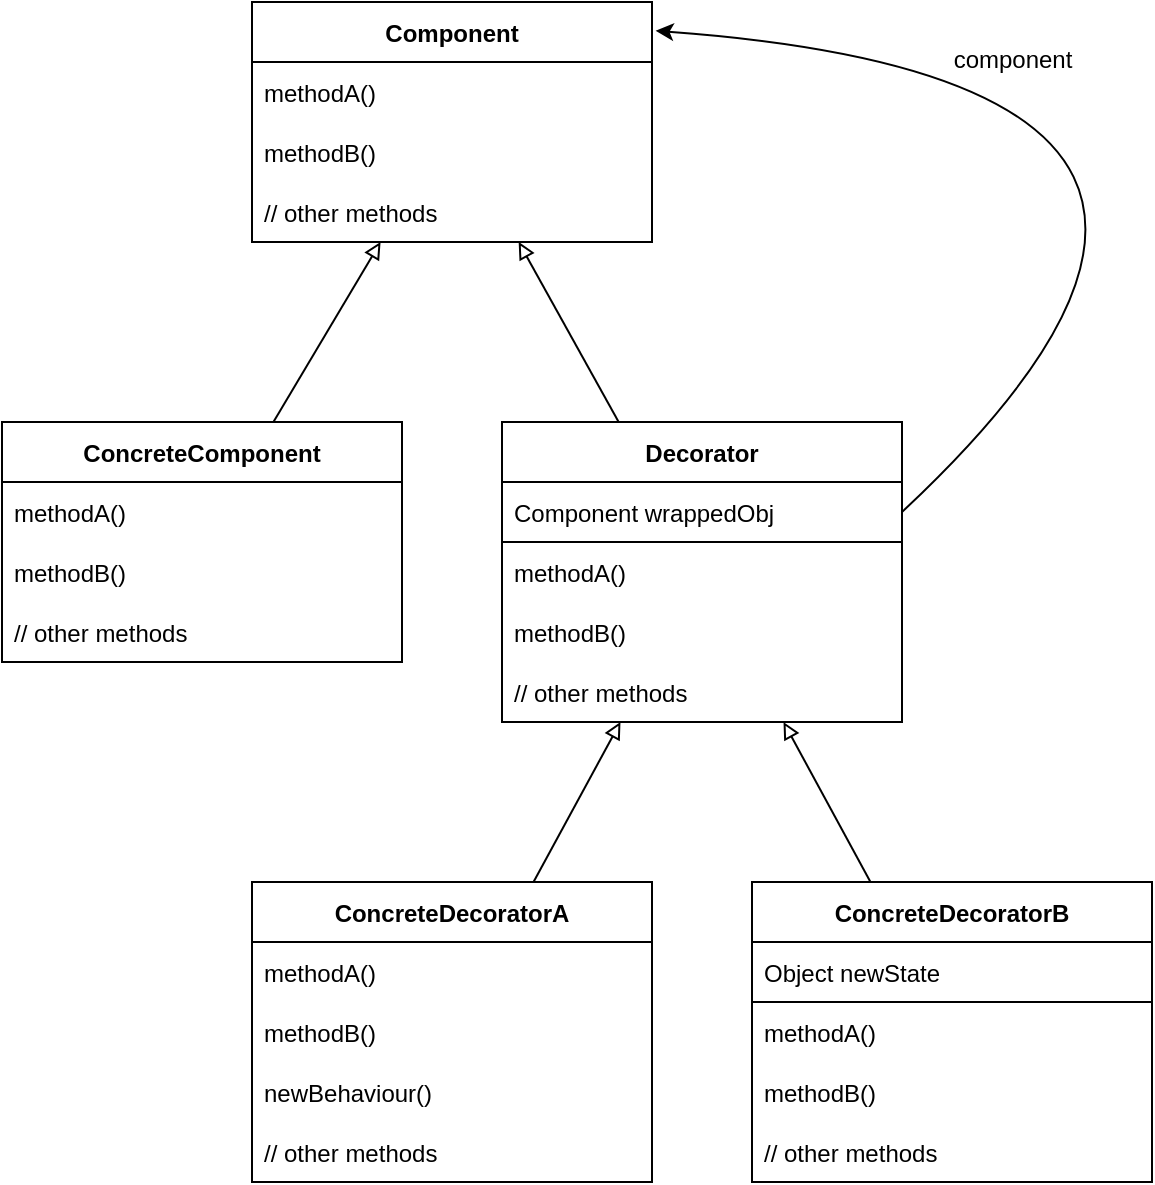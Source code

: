 <mxfile version="20.7.4" type="device"><diagram id="ahAyE9eUKxN_0jiChCt0" name="Sayfa -1"><mxGraphModel dx="698" dy="837" grid="1" gridSize="10" guides="1" tooltips="1" connect="1" arrows="1" fold="1" page="1" pageScale="1" pageWidth="827" pageHeight="1169" math="0" shadow="0"><root><mxCell id="0"/><mxCell id="1" parent="0"/><mxCell id="x5Z5FLF_16gijlX6hyeA-12" value="Component" style="swimlane;fontStyle=1;childLayout=stackLayout;horizontal=1;startSize=30;horizontalStack=0;resizeParent=1;resizeParentMax=0;resizeLast=0;collapsible=1;marginBottom=0;" parent="1" vertex="1"><mxGeometry x="275" y="330" width="200" height="120" as="geometry"/></mxCell><mxCell id="x5Z5FLF_16gijlX6hyeA-13" value="methodA()" style="text;strokeColor=none;fillColor=none;align=left;verticalAlign=middle;spacingLeft=4;spacingRight=4;overflow=hidden;points=[[0,0.5],[1,0.5]];portConstraint=eastwest;rotatable=0;" parent="x5Z5FLF_16gijlX6hyeA-12" vertex="1"><mxGeometry y="30" width="200" height="30" as="geometry"/></mxCell><mxCell id="x5Z5FLF_16gijlX6hyeA-14" value="methodB()" style="text;strokeColor=none;fillColor=none;align=left;verticalAlign=middle;spacingLeft=4;spacingRight=4;overflow=hidden;points=[[0,0.5],[1,0.5]];portConstraint=eastwest;rotatable=0;" parent="x5Z5FLF_16gijlX6hyeA-12" vertex="1"><mxGeometry y="60" width="200" height="30" as="geometry"/></mxCell><mxCell id="x5Z5FLF_16gijlX6hyeA-15" value="// other methods" style="text;strokeColor=none;fillColor=none;align=left;verticalAlign=middle;spacingLeft=4;spacingRight=4;overflow=hidden;points=[[0,0.5],[1,0.5]];portConstraint=eastwest;rotatable=0;" parent="x5Z5FLF_16gijlX6hyeA-12" vertex="1"><mxGeometry y="90" width="200" height="30" as="geometry"/></mxCell><mxCell id="x5Z5FLF_16gijlX6hyeA-19" value="ConcreteComponent" style="swimlane;fontStyle=1;childLayout=stackLayout;horizontal=1;startSize=30;horizontalStack=0;resizeParent=1;resizeParentMax=0;resizeLast=0;collapsible=1;marginBottom=0;" parent="1" vertex="1"><mxGeometry x="150" y="540" width="200" height="120" as="geometry"/></mxCell><mxCell id="x5Z5FLF_16gijlX6hyeA-20" value="methodA()" style="text;strokeColor=none;fillColor=none;align=left;verticalAlign=middle;spacingLeft=4;spacingRight=4;overflow=hidden;points=[[0,0.5],[1,0.5]];portConstraint=eastwest;rotatable=0;" parent="x5Z5FLF_16gijlX6hyeA-19" vertex="1"><mxGeometry y="30" width="200" height="30" as="geometry"/></mxCell><mxCell id="x5Z5FLF_16gijlX6hyeA-21" value="methodB()" style="text;strokeColor=none;fillColor=none;align=left;verticalAlign=middle;spacingLeft=4;spacingRight=4;overflow=hidden;points=[[0,0.5],[1,0.5]];portConstraint=eastwest;rotatable=0;" parent="x5Z5FLF_16gijlX6hyeA-19" vertex="1"><mxGeometry y="60" width="200" height="30" as="geometry"/></mxCell><mxCell id="ljtGOX-uQOv-8DyHf20Q-1" value="// other methods" style="text;strokeColor=none;fillColor=none;align=left;verticalAlign=middle;spacingLeft=4;spacingRight=4;overflow=hidden;points=[[0,0.5],[1,0.5]];portConstraint=eastwest;rotatable=0;" parent="x5Z5FLF_16gijlX6hyeA-19" vertex="1"><mxGeometry y="90" width="200" height="30" as="geometry"/></mxCell><mxCell id="x5Z5FLF_16gijlX6hyeA-26" value="" style="endArrow=block;html=1;rounded=0;endFill=0;" parent="1" source="x5Z5FLF_16gijlX6hyeA-19" target="x5Z5FLF_16gijlX6hyeA-12" edge="1"><mxGeometry width="50" height="50" relative="1" as="geometry"><mxPoint x="293" y="595" as="sourcePoint"/><mxPoint x="293" y="645" as="targetPoint"/></mxGeometry></mxCell><mxCell id="ljtGOX-uQOv-8DyHf20Q-2" value="Decorator" style="swimlane;fontStyle=1;childLayout=stackLayout;horizontal=1;startSize=30;horizontalStack=0;resizeParent=1;resizeParentMax=0;resizeLast=0;collapsible=1;marginBottom=0;" parent="1" vertex="1"><mxGeometry x="400" y="540" width="200" height="150" as="geometry"/></mxCell><mxCell id="ljtGOX-uQOv-8DyHf20Q-6" value="Component wrappedObj" style="text;strokeColor=default;fillColor=none;align=left;verticalAlign=middle;spacingLeft=4;spacingRight=4;overflow=hidden;points=[[0,0.5],[1,0.5]];portConstraint=eastwest;rotatable=0;" parent="ljtGOX-uQOv-8DyHf20Q-2" vertex="1"><mxGeometry y="30" width="200" height="30" as="geometry"/></mxCell><mxCell id="ljtGOX-uQOv-8DyHf20Q-3" value="methodA()" style="text;strokeColor=none;fillColor=none;align=left;verticalAlign=middle;spacingLeft=4;spacingRight=4;overflow=hidden;points=[[0,0.5],[1,0.5]];portConstraint=eastwest;rotatable=0;" parent="ljtGOX-uQOv-8DyHf20Q-2" vertex="1"><mxGeometry y="60" width="200" height="30" as="geometry"/></mxCell><mxCell id="ljtGOX-uQOv-8DyHf20Q-4" value="methodB()" style="text;strokeColor=none;fillColor=none;align=left;verticalAlign=middle;spacingLeft=4;spacingRight=4;overflow=hidden;points=[[0,0.5],[1,0.5]];portConstraint=eastwest;rotatable=0;" parent="ljtGOX-uQOv-8DyHf20Q-2" vertex="1"><mxGeometry y="90" width="200" height="30" as="geometry"/></mxCell><mxCell id="ljtGOX-uQOv-8DyHf20Q-5" value="// other methods" style="text;strokeColor=none;fillColor=none;align=left;verticalAlign=middle;spacingLeft=4;spacingRight=4;overflow=hidden;points=[[0,0.5],[1,0.5]];portConstraint=eastwest;rotatable=0;" parent="ljtGOX-uQOv-8DyHf20Q-2" vertex="1"><mxGeometry y="120" width="200" height="30" as="geometry"/></mxCell><mxCell id="ljtGOX-uQOv-8DyHf20Q-7" value="" style="endArrow=block;html=1;rounded=0;endFill=0;" parent="1" source="ljtGOX-uQOv-8DyHf20Q-2" target="x5Z5FLF_16gijlX6hyeA-12" edge="1"><mxGeometry width="50" height="50" relative="1" as="geometry"><mxPoint x="306.429" y="550" as="sourcePoint"/><mxPoint x="353.571" y="460" as="targetPoint"/></mxGeometry></mxCell><mxCell id="ljtGOX-uQOv-8DyHf20Q-8" value="ConcreteDecoratorA" style="swimlane;fontStyle=1;childLayout=stackLayout;horizontal=1;startSize=30;horizontalStack=0;resizeParent=1;resizeParentMax=0;resizeLast=0;collapsible=1;marginBottom=0;" parent="1" vertex="1"><mxGeometry x="275" y="770" width="200" height="150" as="geometry"/></mxCell><mxCell id="ljtGOX-uQOv-8DyHf20Q-9" value="methodA()" style="text;strokeColor=none;fillColor=none;align=left;verticalAlign=middle;spacingLeft=4;spacingRight=4;overflow=hidden;points=[[0,0.5],[1,0.5]];portConstraint=eastwest;rotatable=0;" parent="ljtGOX-uQOv-8DyHf20Q-8" vertex="1"><mxGeometry y="30" width="200" height="30" as="geometry"/></mxCell><mxCell id="ljtGOX-uQOv-8DyHf20Q-10" value="methodB()" style="text;strokeColor=none;fillColor=none;align=left;verticalAlign=middle;spacingLeft=4;spacingRight=4;overflow=hidden;points=[[0,0.5],[1,0.5]];portConstraint=eastwest;rotatable=0;" parent="ljtGOX-uQOv-8DyHf20Q-8" vertex="1"><mxGeometry y="60" width="200" height="30" as="geometry"/></mxCell><mxCell id="ljtGOX-uQOv-8DyHf20Q-19" value="newBehaviour()" style="text;strokeColor=none;fillColor=none;align=left;verticalAlign=middle;spacingLeft=4;spacingRight=4;overflow=hidden;points=[[0,0.5],[1,0.5]];portConstraint=eastwest;rotatable=0;" parent="ljtGOX-uQOv-8DyHf20Q-8" vertex="1"><mxGeometry y="90" width="200" height="30" as="geometry"/></mxCell><mxCell id="ljtGOX-uQOv-8DyHf20Q-11" value="// other methods" style="text;strokeColor=none;fillColor=none;align=left;verticalAlign=middle;spacingLeft=4;spacingRight=4;overflow=hidden;points=[[0,0.5],[1,0.5]];portConstraint=eastwest;rotatable=0;" parent="ljtGOX-uQOv-8DyHf20Q-8" vertex="1"><mxGeometry y="120" width="200" height="30" as="geometry"/></mxCell><mxCell id="ljtGOX-uQOv-8DyHf20Q-12" value="ConcreteDecoratorB" style="swimlane;fontStyle=1;childLayout=stackLayout;horizontal=1;startSize=30;horizontalStack=0;resizeParent=1;resizeParentMax=0;resizeLast=0;collapsible=1;marginBottom=0;" parent="1" vertex="1"><mxGeometry x="525" y="770" width="200" height="150" as="geometry"/></mxCell><mxCell id="ljtGOX-uQOv-8DyHf20Q-13" value="Object newState" style="text;strokeColor=default;fillColor=none;align=left;verticalAlign=middle;spacingLeft=4;spacingRight=4;overflow=hidden;points=[[0,0.5],[1,0.5]];portConstraint=eastwest;rotatable=0;" parent="ljtGOX-uQOv-8DyHf20Q-12" vertex="1"><mxGeometry y="30" width="200" height="30" as="geometry"/></mxCell><mxCell id="ljtGOX-uQOv-8DyHf20Q-14" value="methodA()" style="text;strokeColor=none;fillColor=none;align=left;verticalAlign=middle;spacingLeft=4;spacingRight=4;overflow=hidden;points=[[0,0.5],[1,0.5]];portConstraint=eastwest;rotatable=0;" parent="ljtGOX-uQOv-8DyHf20Q-12" vertex="1"><mxGeometry y="60" width="200" height="30" as="geometry"/></mxCell><mxCell id="ljtGOX-uQOv-8DyHf20Q-15" value="methodB()" style="text;strokeColor=none;fillColor=none;align=left;verticalAlign=middle;spacingLeft=4;spacingRight=4;overflow=hidden;points=[[0,0.5],[1,0.5]];portConstraint=eastwest;rotatable=0;" parent="ljtGOX-uQOv-8DyHf20Q-12" vertex="1"><mxGeometry y="90" width="200" height="30" as="geometry"/></mxCell><mxCell id="ljtGOX-uQOv-8DyHf20Q-16" value="// other methods" style="text;strokeColor=none;fillColor=none;align=left;verticalAlign=middle;spacingLeft=4;spacingRight=4;overflow=hidden;points=[[0,0.5],[1,0.5]];portConstraint=eastwest;rotatable=0;" parent="ljtGOX-uQOv-8DyHf20Q-12" vertex="1"><mxGeometry y="120" width="200" height="30" as="geometry"/></mxCell><mxCell id="ljtGOX-uQOv-8DyHf20Q-17" value="" style="endArrow=block;html=1;rounded=0;endFill=0;" parent="1" source="ljtGOX-uQOv-8DyHf20Q-8" target="ljtGOX-uQOv-8DyHf20Q-2" edge="1"><mxGeometry width="50" height="50" relative="1" as="geometry"><mxPoint x="295.714" y="550" as="sourcePoint"/><mxPoint x="349.286" y="460" as="targetPoint"/></mxGeometry></mxCell><mxCell id="ljtGOX-uQOv-8DyHf20Q-18" value="" style="endArrow=block;html=1;rounded=0;endFill=0;" parent="1" source="ljtGOX-uQOv-8DyHf20Q-12" target="ljtGOX-uQOv-8DyHf20Q-2" edge="1"><mxGeometry width="50" height="50" relative="1" as="geometry"><mxPoint x="468.333" y="550" as="sourcePoint"/><mxPoint x="418.333" y="460" as="targetPoint"/></mxGeometry></mxCell><mxCell id="ljtGOX-uQOv-8DyHf20Q-23" value="" style="endArrow=classic;html=1;jumpStyle=none;entryX=1.009;entryY=0.12;entryDx=0;entryDy=0;entryPerimeter=0;exitX=1;exitY=0.5;exitDx=0;exitDy=0;strokeColor=default;curved=1;" parent="1" source="ljtGOX-uQOv-8DyHf20Q-6" target="x5Z5FLF_16gijlX6hyeA-12" edge="1"><mxGeometry width="50" height="50" relative="1" as="geometry"><mxPoint x="600" y="220" as="sourcePoint"/><mxPoint x="510" y="330" as="targetPoint"/><Array as="points"><mxPoint x="830" y="370"/></Array></mxGeometry></mxCell><mxCell id="ljtGOX-uQOv-8DyHf20Q-24" value="component" style="text;html=1;align=center;verticalAlign=middle;resizable=0;points=[];autosize=1;strokeColor=none;fillColor=none;" parent="1" vertex="1"><mxGeometry x="615" y="344" width="80" height="30" as="geometry"/></mxCell></root></mxGraphModel></diagram></mxfile>